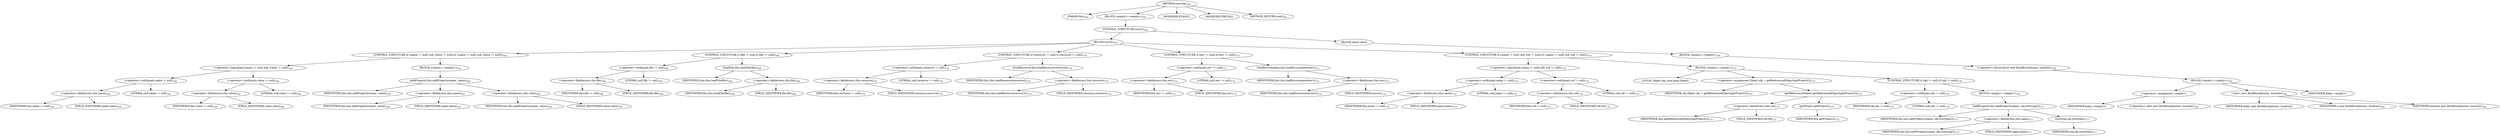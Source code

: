 digraph "execute" {  
"328" [label = <(METHOD,execute)<SUB>162</SUB>> ]
"30" [label = <(PARAM,this)<SUB>162</SUB>> ]
"329" [label = <(BLOCK,&lt;empty&gt;,&lt;empty&gt;)<SUB>162</SUB>> ]
"330" [label = <(CONTROL_STRUCTURE,try,try)<SUB>163</SUB>> ]
"331" [label = <(BLOCK,try,try)<SUB>163</SUB>> ]
"332" [label = <(CONTROL_STRUCTURE,if ((name != null) &amp;&amp; (value != null)),if ((name != null) &amp;&amp; (value != null)))<SUB>164</SUB>> ]
"333" [label = <(&lt;operator&gt;.logicalAnd,(name != null) &amp;&amp; (value != null))<SUB>164</SUB>> ]
"334" [label = <(&lt;operator&gt;.notEquals,name != null)<SUB>164</SUB>> ]
"335" [label = <(&lt;operator&gt;.fieldAccess,this.name)<SUB>164</SUB>> ]
"336" [label = <(IDENTIFIER,this,name != null)<SUB>164</SUB>> ]
"337" [label = <(FIELD_IDENTIFIER,name,name)<SUB>164</SUB>> ]
"338" [label = <(LITERAL,null,name != null)<SUB>164</SUB>> ]
"339" [label = <(&lt;operator&gt;.notEquals,value != null)<SUB>164</SUB>> ]
"340" [label = <(&lt;operator&gt;.fieldAccess,this.value)<SUB>164</SUB>> ]
"341" [label = <(IDENTIFIER,this,value != null)<SUB>164</SUB>> ]
"342" [label = <(FIELD_IDENTIFIER,value,value)<SUB>164</SUB>> ]
"343" [label = <(LITERAL,null,value != null)<SUB>164</SUB>> ]
"344" [label = <(BLOCK,&lt;empty&gt;,&lt;empty&gt;)<SUB>164</SUB>> ]
"345" [label = <(addProperty,this.addProperty(name, value))<SUB>165</SUB>> ]
"29" [label = <(IDENTIFIER,this,this.addProperty(name, value))<SUB>165</SUB>> ]
"346" [label = <(&lt;operator&gt;.fieldAccess,this.name)<SUB>165</SUB>> ]
"347" [label = <(IDENTIFIER,this,this.addProperty(name, value))<SUB>165</SUB>> ]
"348" [label = <(FIELD_IDENTIFIER,name,name)<SUB>165</SUB>> ]
"349" [label = <(&lt;operator&gt;.fieldAccess,this.value)<SUB>165</SUB>> ]
"350" [label = <(IDENTIFIER,this,this.addProperty(name, value))<SUB>165</SUB>> ]
"351" [label = <(FIELD_IDENTIFIER,value,value)<SUB>165</SUB>> ]
"352" [label = <(CONTROL_STRUCTURE,if (file != null),if (file != null))<SUB>168</SUB>> ]
"353" [label = <(&lt;operator&gt;.notEquals,file != null)<SUB>168</SUB>> ]
"354" [label = <(&lt;operator&gt;.fieldAccess,this.file)<SUB>168</SUB>> ]
"355" [label = <(IDENTIFIER,this,file != null)<SUB>168</SUB>> ]
"356" [label = <(FIELD_IDENTIFIER,file,file)<SUB>168</SUB>> ]
"357" [label = <(LITERAL,null,file != null)<SUB>168</SUB>> ]
"358" [label = <(loadFile,this.loadFile(file))<SUB>168</SUB>> ]
"31" [label = <(IDENTIFIER,this,this.loadFile(file))<SUB>168</SUB>> ]
"359" [label = <(&lt;operator&gt;.fieldAccess,this.file)<SUB>168</SUB>> ]
"360" [label = <(IDENTIFIER,this,this.loadFile(file))<SUB>168</SUB>> ]
"361" [label = <(FIELD_IDENTIFIER,file,file)<SUB>168</SUB>> ]
"362" [label = <(CONTROL_STRUCTURE,if (resource != null),if (resource != null))<SUB>170</SUB>> ]
"363" [label = <(&lt;operator&gt;.notEquals,resource != null)<SUB>170</SUB>> ]
"364" [label = <(&lt;operator&gt;.fieldAccess,this.resource)<SUB>170</SUB>> ]
"365" [label = <(IDENTIFIER,this,resource != null)<SUB>170</SUB>> ]
"366" [label = <(FIELD_IDENTIFIER,resource,resource)<SUB>170</SUB>> ]
"367" [label = <(LITERAL,null,resource != null)<SUB>170</SUB>> ]
"368" [label = <(loadResource,this.loadResource(resource))<SUB>170</SUB>> ]
"32" [label = <(IDENTIFIER,this,this.loadResource(resource))<SUB>170</SUB>> ]
"369" [label = <(&lt;operator&gt;.fieldAccess,this.resource)<SUB>170</SUB>> ]
"370" [label = <(IDENTIFIER,this,this.loadResource(resource))<SUB>170</SUB>> ]
"371" [label = <(FIELD_IDENTIFIER,resource,resource)<SUB>170</SUB>> ]
"372" [label = <(CONTROL_STRUCTURE,if (env != null),if (env != null))<SUB>172</SUB>> ]
"373" [label = <(&lt;operator&gt;.notEquals,env != null)<SUB>172</SUB>> ]
"374" [label = <(&lt;operator&gt;.fieldAccess,this.env)<SUB>172</SUB>> ]
"375" [label = <(IDENTIFIER,this,env != null)<SUB>172</SUB>> ]
"376" [label = <(FIELD_IDENTIFIER,env,env)<SUB>172</SUB>> ]
"377" [label = <(LITERAL,null,env != null)<SUB>172</SUB>> ]
"378" [label = <(loadEnvironment,this.loadEnvironment(env))<SUB>172</SUB>> ]
"33" [label = <(IDENTIFIER,this,this.loadEnvironment(env))<SUB>172</SUB>> ]
"379" [label = <(&lt;operator&gt;.fieldAccess,this.env)<SUB>172</SUB>> ]
"380" [label = <(IDENTIFIER,this,this.loadEnvironment(env))<SUB>172</SUB>> ]
"381" [label = <(FIELD_IDENTIFIER,env,env)<SUB>172</SUB>> ]
"382" [label = <(CONTROL_STRUCTURE,if ((name != null) &amp;&amp; (ref != null)),if ((name != null) &amp;&amp; (ref != null)))<SUB>174</SUB>> ]
"383" [label = <(&lt;operator&gt;.logicalAnd,(name != null) &amp;&amp; (ref != null))<SUB>174</SUB>> ]
"384" [label = <(&lt;operator&gt;.notEquals,name != null)<SUB>174</SUB>> ]
"385" [label = <(&lt;operator&gt;.fieldAccess,this.name)<SUB>174</SUB>> ]
"386" [label = <(IDENTIFIER,this,name != null)<SUB>174</SUB>> ]
"387" [label = <(FIELD_IDENTIFIER,name,name)<SUB>174</SUB>> ]
"388" [label = <(LITERAL,null,name != null)<SUB>174</SUB>> ]
"389" [label = <(&lt;operator&gt;.notEquals,ref != null)<SUB>174</SUB>> ]
"390" [label = <(&lt;operator&gt;.fieldAccess,this.ref)<SUB>174</SUB>> ]
"391" [label = <(IDENTIFIER,this,ref != null)<SUB>174</SUB>> ]
"392" [label = <(FIELD_IDENTIFIER,ref,ref)<SUB>174</SUB>> ]
"393" [label = <(LITERAL,null,ref != null)<SUB>174</SUB>> ]
"394" [label = <(BLOCK,&lt;empty&gt;,&lt;empty&gt;)<SUB>174</SUB>> ]
"395" [label = <(LOCAL,Object obj: java.lang.Object)> ]
"396" [label = <(&lt;operator&gt;.assignment,Object obj = getReferencedObject(getProject()))<SUB>175</SUB>> ]
"397" [label = <(IDENTIFIER,obj,Object obj = getReferencedObject(getProject()))<SUB>175</SUB>> ]
"398" [label = <(getReferencedObject,getReferencedObject(getProject()))<SUB>175</SUB>> ]
"399" [label = <(&lt;operator&gt;.fieldAccess,this.ref)<SUB>175</SUB>> ]
"400" [label = <(IDENTIFIER,this,getReferencedObject(getProject()))<SUB>175</SUB>> ]
"401" [label = <(FIELD_IDENTIFIER,ref,ref)<SUB>175</SUB>> ]
"402" [label = <(getProject,getProject())<SUB>175</SUB>> ]
"34" [label = <(IDENTIFIER,this,getProject())<SUB>175</SUB>> ]
"403" [label = <(CONTROL_STRUCTURE,if (obj != null),if (obj != null))<SUB>176</SUB>> ]
"404" [label = <(&lt;operator&gt;.notEquals,obj != null)<SUB>176</SUB>> ]
"405" [label = <(IDENTIFIER,obj,obj != null)<SUB>176</SUB>> ]
"406" [label = <(LITERAL,null,obj != null)<SUB>176</SUB>> ]
"407" [label = <(BLOCK,&lt;empty&gt;,&lt;empty&gt;)<SUB>176</SUB>> ]
"408" [label = <(addProperty,this.addProperty(name, obj.toString()))<SUB>177</SUB>> ]
"35" [label = <(IDENTIFIER,this,this.addProperty(name, obj.toString()))<SUB>177</SUB>> ]
"409" [label = <(&lt;operator&gt;.fieldAccess,this.name)<SUB>177</SUB>> ]
"410" [label = <(IDENTIFIER,this,this.addProperty(name, obj.toString()))<SUB>177</SUB>> ]
"411" [label = <(FIELD_IDENTIFIER,name,name)<SUB>177</SUB>> ]
"412" [label = <(toString,obj.toString())<SUB>177</SUB>> ]
"413" [label = <(IDENTIFIER,obj,obj.toString())<SUB>177</SUB>> ]
"414" [label = <(BLOCK,catch,catch)> ]
"415" [label = <(BLOCK,&lt;empty&gt;,&lt;empty&gt;)<SUB>181</SUB>> ]
"416" [label = <(&lt;operator&gt;.throw,throw new BuildException(e, location);)<SUB>182</SUB>> ]
"417" [label = <(BLOCK,&lt;empty&gt;,&lt;empty&gt;)<SUB>182</SUB>> ]
"418" [label = <(&lt;operator&gt;.assignment,&lt;empty&gt;)> ]
"419" [label = <(IDENTIFIER,$obj1,&lt;empty&gt;)> ]
"420" [label = <(&lt;operator&gt;.alloc,new BuildException(e, location))<SUB>182</SUB>> ]
"421" [label = <(&lt;init&gt;,new BuildException(e, location))<SUB>182</SUB>> ]
"422" [label = <(IDENTIFIER,$obj1,new BuildException(e, location))> ]
"423" [label = <(IDENTIFIER,e,new BuildException(e, location))<SUB>182</SUB>> ]
"424" [label = <(IDENTIFIER,location,new BuildException(e, location))<SUB>182</SUB>> ]
"425" [label = <(IDENTIFIER,$obj1,&lt;empty&gt;)> ]
"426" [label = <(MODIFIER,PUBLIC)> ]
"427" [label = <(MODIFIER,VIRTUAL)> ]
"428" [label = <(METHOD_RETURN,void)<SUB>162</SUB>> ]
  "328" -> "30" 
  "328" -> "329" 
  "328" -> "426" 
  "328" -> "427" 
  "328" -> "428" 
  "329" -> "330" 
  "330" -> "331" 
  "330" -> "414" 
  "331" -> "332" 
  "331" -> "352" 
  "331" -> "362" 
  "331" -> "372" 
  "331" -> "382" 
  "332" -> "333" 
  "332" -> "344" 
  "333" -> "334" 
  "333" -> "339" 
  "334" -> "335" 
  "334" -> "338" 
  "335" -> "336" 
  "335" -> "337" 
  "339" -> "340" 
  "339" -> "343" 
  "340" -> "341" 
  "340" -> "342" 
  "344" -> "345" 
  "345" -> "29" 
  "345" -> "346" 
  "345" -> "349" 
  "346" -> "347" 
  "346" -> "348" 
  "349" -> "350" 
  "349" -> "351" 
  "352" -> "353" 
  "352" -> "358" 
  "353" -> "354" 
  "353" -> "357" 
  "354" -> "355" 
  "354" -> "356" 
  "358" -> "31" 
  "358" -> "359" 
  "359" -> "360" 
  "359" -> "361" 
  "362" -> "363" 
  "362" -> "368" 
  "363" -> "364" 
  "363" -> "367" 
  "364" -> "365" 
  "364" -> "366" 
  "368" -> "32" 
  "368" -> "369" 
  "369" -> "370" 
  "369" -> "371" 
  "372" -> "373" 
  "372" -> "378" 
  "373" -> "374" 
  "373" -> "377" 
  "374" -> "375" 
  "374" -> "376" 
  "378" -> "33" 
  "378" -> "379" 
  "379" -> "380" 
  "379" -> "381" 
  "382" -> "383" 
  "382" -> "394" 
  "383" -> "384" 
  "383" -> "389" 
  "384" -> "385" 
  "384" -> "388" 
  "385" -> "386" 
  "385" -> "387" 
  "389" -> "390" 
  "389" -> "393" 
  "390" -> "391" 
  "390" -> "392" 
  "394" -> "395" 
  "394" -> "396" 
  "394" -> "403" 
  "396" -> "397" 
  "396" -> "398" 
  "398" -> "399" 
  "398" -> "402" 
  "399" -> "400" 
  "399" -> "401" 
  "402" -> "34" 
  "403" -> "404" 
  "403" -> "407" 
  "404" -> "405" 
  "404" -> "406" 
  "407" -> "408" 
  "408" -> "35" 
  "408" -> "409" 
  "408" -> "412" 
  "409" -> "410" 
  "409" -> "411" 
  "412" -> "413" 
  "414" -> "415" 
  "415" -> "416" 
  "416" -> "417" 
  "417" -> "418" 
  "417" -> "421" 
  "417" -> "425" 
  "418" -> "419" 
  "418" -> "420" 
  "421" -> "422" 
  "421" -> "423" 
  "421" -> "424" 
}
